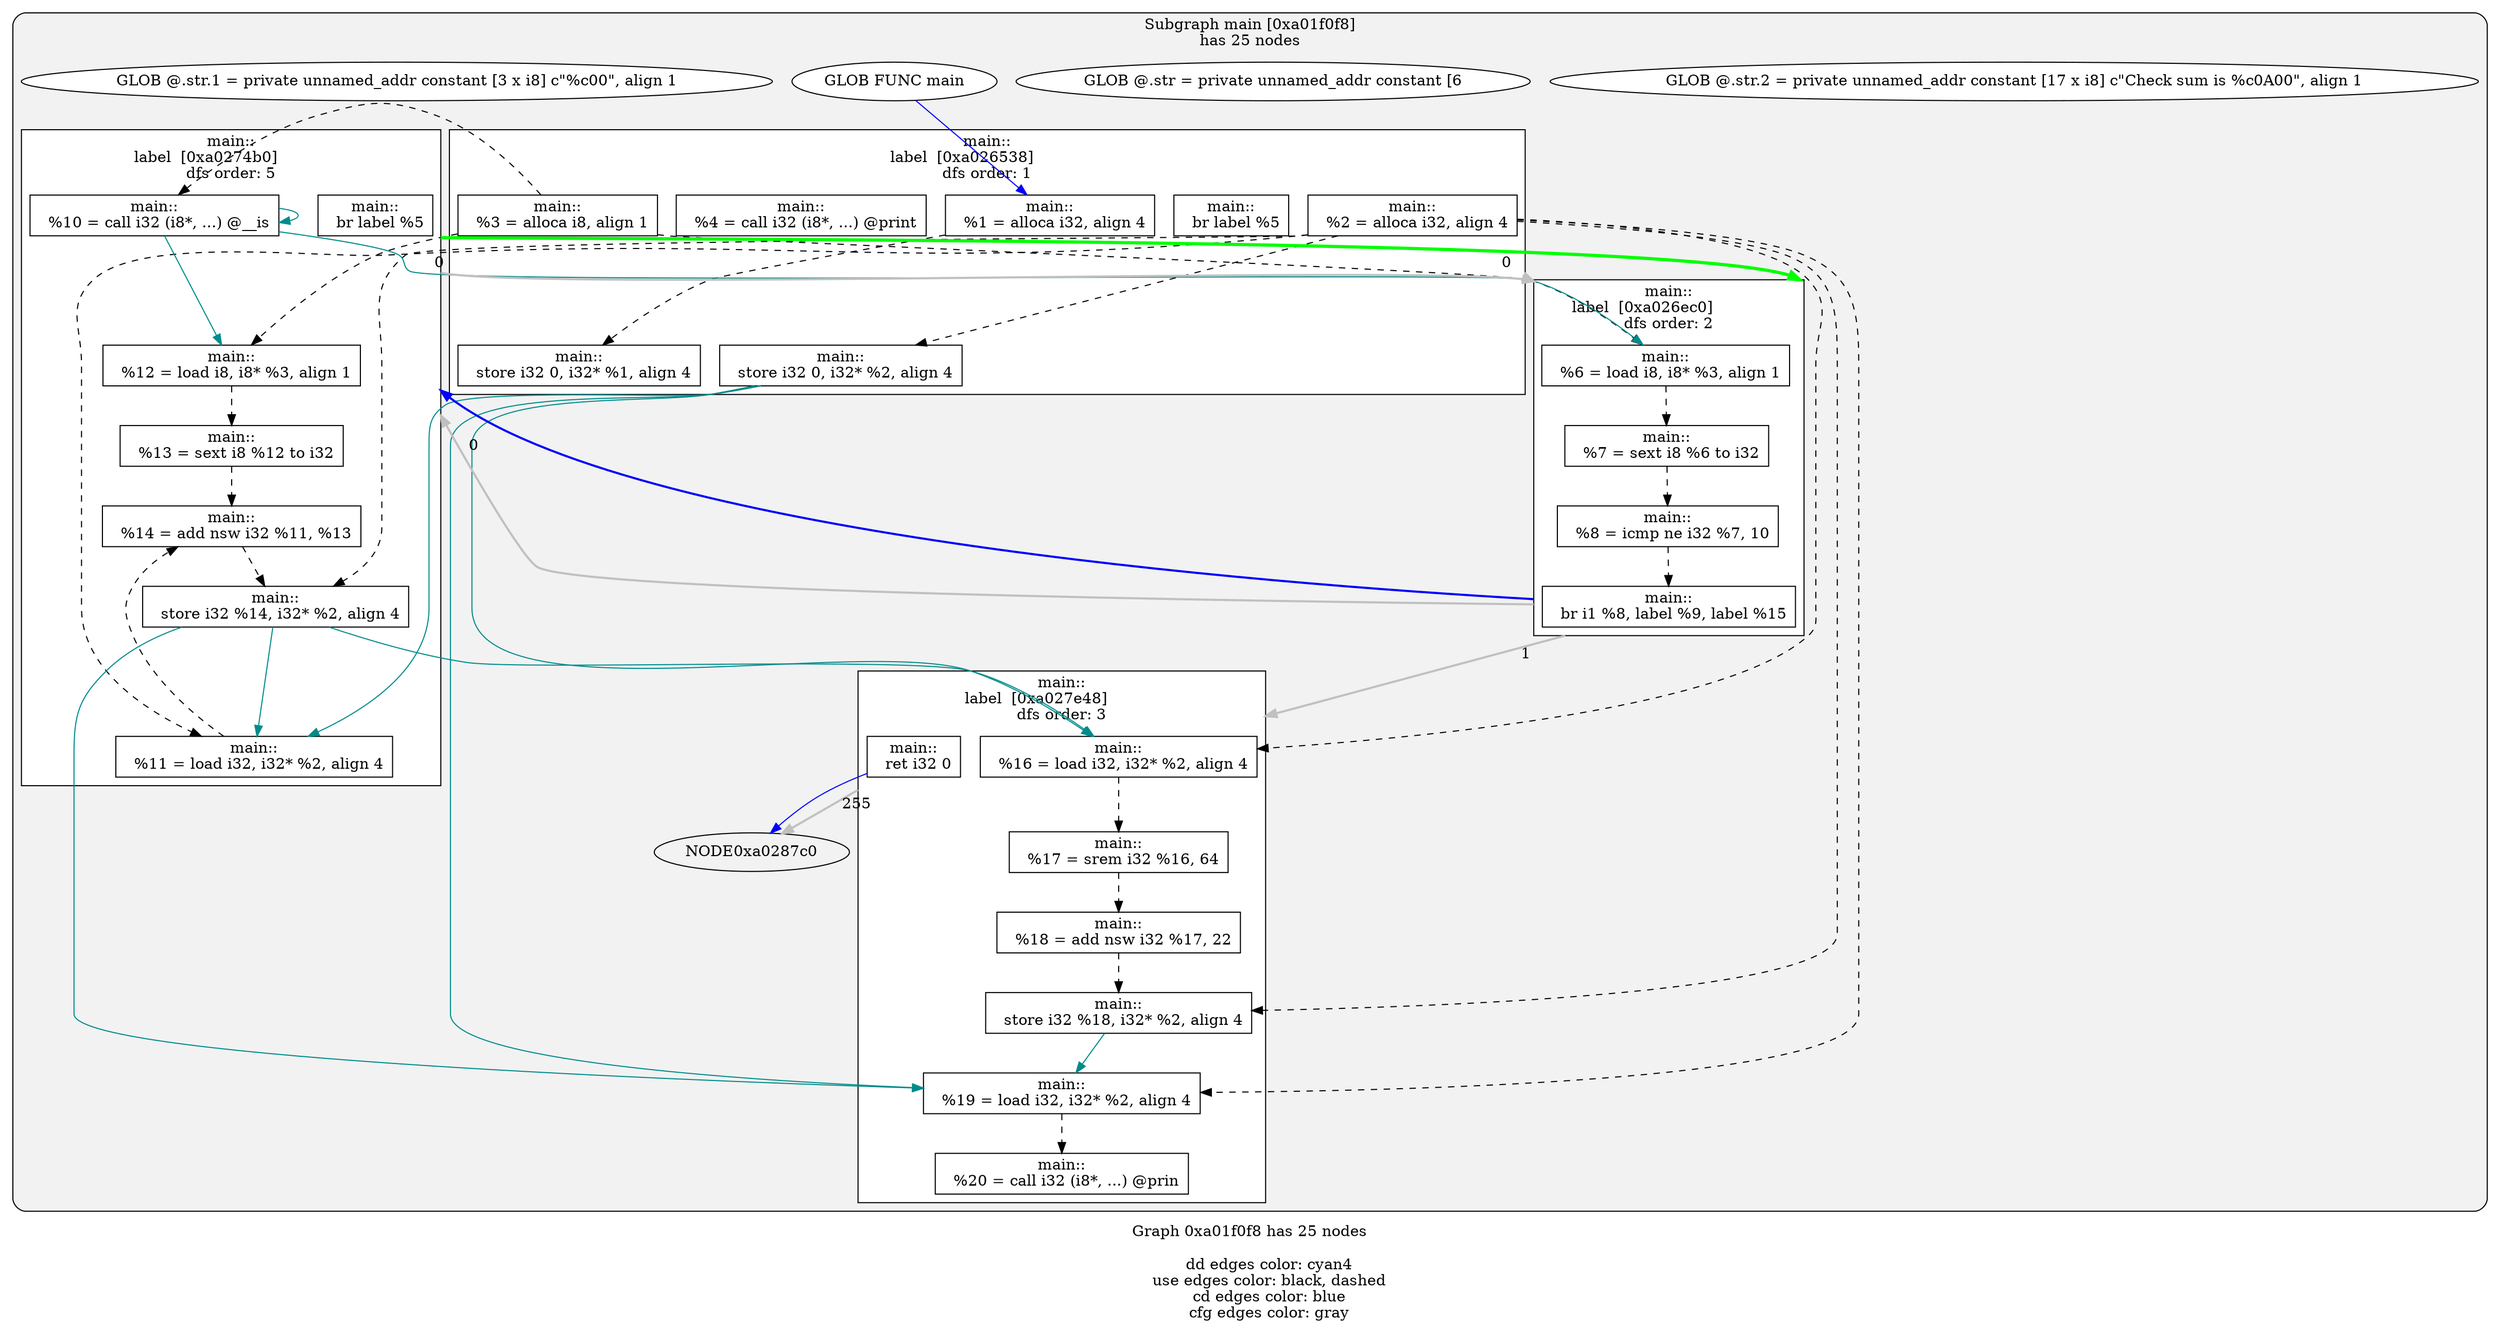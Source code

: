 digraph "DependenceGraph" {
	compound=true label="Graph 0xa01f0f8 has 25 nodes\n
	dd edges color: cyan4
	use edges color: black, dashed
	cd edges color: blue
	cfg edges color: gray"

	/* subgraph 0xa01f0f8 nodes */
	subgraph cluster_0xa01f0f8 {
		style="filled, rounded" fillcolor=gray95
		label="Subgraph main [0xa01f0f8]\nhas 25 nodes
"
		/* Basic Block main::
label  [0xa026538] */
		subgraph cluster_bb_0xa026538 {
			style=filled fillcolor=white
			label="main::
label  [0xa026538]		\ndfs order: 1"
			NODE0xa026648 [shape=rect label="0xa01bbe4"]
			NODE0xa026768 [shape=rect label="0xa02219c"]
			NODE0xa026898 [shape=rect label="0xa01f994"]
			NODE0xa0269c8 [shape=rect label="0xa020140"]
			NODE0xa026af8 [shape=rect label="0xa020180"]
			NODE0xa026c28 [shape=rect label="0xa0201c0"]
			NODE0xa026d70 [shape=rect label="0xa0201fc"]
		} /* cluster_bb_0xa026538 */

		/* Basic Block main::
label  [0xa026ec0] */
		subgraph cluster_bb_0xa026ec0 {
			style=filled fillcolor=white
			label="main::
label  [0xa026ec0]		\ndfs order: 2"
			NODE0xa026fd0 [shape=rect label="0xa02022c"]
			NODE0xa027100 [shape=rect label="0xa020264"]
			NODE0xa027230 [shape=rect label="0xa0202a0"]
			NODE0xa027360 [shape=rect label="0xa0202ec"]
		} /* cluster_bb_0xa026ec0 */

		/* Basic Block main::
label  [0xa0274b0] */
		subgraph cluster_bb_0xa0274b0 {
			style=filled fillcolor=white
			label="main::
label  [0xa0274b0]		\ndfs order: 5"
			NODE0xa0275c0 [shape=rect label="0xa020334"]
			NODE0xa027708 [shape=rect label="0xa02036c"]
			NODE0xa027838 [shape=rect label="0xa0203a4"]
			NODE0xa027968 [shape=rect label="0xa0203dc"]
			NODE0xa027a98 [shape=rect label="0xa020418"]
			NODE0xa027bc8 [shape=rect label="0xa020458"]
			NODE0xa027cf8 [shape=rect label="0xa02048c"]
		} /* cluster_bb_0xa0274b0 */

		/* Basic Block main::
label  [0xa027e48] */
		subgraph cluster_bb_0xa027e48 {
			style=filled fillcolor=white
			label="main::
label  [0xa027e48]		\ndfs order: 3"
			NODE0xa027f58 [shape=rect label="0xa0204bc"]
			NODE0xa028088 [shape=rect label="0xa020500"]
			NODE0xa0281b8 [shape=rect label="0xa020540"]
			NODE0xa0282e8 [shape=rect label="0xa01f9d8"]
			NODE0xa028418 [shape=rect label="0xa01f914"]
			NODE0xa028548 [shape=rect label="0xa01fc7c"]
			NODE0xa028690 [shape=rect label="0xa01fcb4"]
		} /* cluster_bb_0xa027e48 */

	NODE0xa026d70 -> NODE0xa026fd0 [penwidth=2 label="0"  ltail=cluster_bb_0xa026538  lhead=cluster_bb_0xa026ec0  color="gray"]
	NODE0xa027360 -> NODE0xa0275c0 [penwidth=2 label="0"  ltail=cluster_bb_0xa026ec0  lhead=cluster_bb_0xa0274b0  color="gray"]
	NODE0xa027360 -> NODE0xa027f58 [penwidth=2 label="1"  ltail=cluster_bb_0xa026ec0  lhead=cluster_bb_0xa027e48  color="gray"]
	NODE0xa027360 -> NODE0xa0275c0 [penwidth=2 color=blue  ltail=cluster_bb_0xa026ec0  lhead=cluster_bb_0xa0274b0]
	NODE0xa027cf8 -> NODE0xa026fd0 [penwidth=2 label="0"  ltail=cluster_bb_0xa0274b0  lhead=cluster_bb_0xa026ec0  color="gray"]
	/* post-dominance frontiers */
NODE0xa0275c0 -> NODE0xa027360 [penwidth=3 color=green  ltail=cluster_bb_0xa0274b0  lhead=cluster_bb_0xa026ec0 constraint=false]
	NODE0xa028690 -> NODE0xa0287c0 [penwidth=2 label="255"  ltail=cluster_bb_0xa027e48  lhead=cluster_bb_0xa0288c0  color="gray"]
		NODE0xa026648 [label="main::
  %1 = alloca i32, align 4" style=filled fillcolor=white]
		/* -- node 0xa01bbe4
		 * ------------------------------------------- */
		/* DD edges */
		/* USE edges */
		NODE0xa026648 -> NODE0xa0269c8 [color="black" rank=max style="dashed"]
		/* CD edges */
		/* ID edges */
		NODE0xa028418 [label="main::
  %19 = load i32, i32* %2, align 4" style=filled fillcolor=white]
		/* -- node 0xa01f914
		 * ------------------------------------------- */
		/* DD edges */
		/* USE edges */
		NODE0xa028418 -> NODE0xa028548 [color="black" rank=max style="dashed"]
		/* CD edges */
		/* ID edges */
		NODE0xa026898 [label="main::
  %3 = alloca i8, align 1" style=filled fillcolor=white]
		/* -- node 0xa01f994
		 * ------------------------------------------- */
		/* DD edges */
		/* USE edges */
		NODE0xa026898 -> NODE0xa026fd0 [color="black" rank=max style="dashed"]
		NODE0xa026898 -> NODE0xa0275c0 [color="black" rank=max style="dashed"]
		NODE0xa026898 -> NODE0xa027838 [color="black" rank=max style="dashed"]
		/* CD edges */
		/* ID edges */
		NODE0xa0282e8 [label="main::
  store i32 %18, i32* %2, align 4" style=filled fillcolor=white]
		/* -- node 0xa01f9d8
		 * ------------------------------------------- */
		/* DD edges */
		NODE0xa0282e8 -> NODE0xa028418 [color="cyan4" rank=max]
		/* USE edges */
		/* CD edges */
		/* ID edges */
		NODE0xa028548 [label="main::
  %20 = call i32 (i8*, ...) @prin" style=filled fillcolor=white]
		/* -- node 0xa01fc7c
		 * ------------------------------------------- */
		/* DD edges */
		/* USE edges */
		/* CD edges */
		/* ID edges */
		NODE0xa028690 [label="main::
  ret i32 0" style=filled fillcolor=white]
		/* -- node 0xa01fcb4
		 * ------------------------------------------- */
		/* DD edges */
		/* USE edges */
		/* CD edges */
		NODE0xa028690 -> NODE0xa0287c0 [color="blue"]
		/* ID edges */
		NODE0xa0269c8 [label="main::
  store i32 0, i32* %1, align 4" style=filled fillcolor=white]
		/* -- node 0xa020140
		 * ------------------------------------------- */
		/* DD edges */
		/* USE edges */
		/* CD edges */
		/* ID edges */
		NODE0xa026af8 [label="main::
  store i32 0, i32* %2, align 4" style=filled fillcolor=white]
		/* -- node 0xa020180
		 * ------------------------------------------- */
		/* DD edges */
		NODE0xa026af8 -> NODE0xa027708 [color="cyan4" rank=max]
		NODE0xa026af8 -> NODE0xa027f58 [color="cyan4" rank=max]
		NODE0xa026af8 -> NODE0xa028418 [color="cyan4" rank=max]
		/* USE edges */
		/* CD edges */
		/* ID edges */
		NODE0xa026c28 [label="main::
  %4 = call i32 (i8*, ...) @print" style=filled fillcolor=white]
		/* -- node 0xa0201c0
		 * ------------------------------------------- */
		/* DD edges */
		/* USE edges */
		/* CD edges */
		/* ID edges */
		NODE0xa026d70 [label="main::
  br label %5" style=filled fillcolor=white]
		/* -- node 0xa0201fc
		 * ------------------------------------------- */
		/* DD edges */
		/* USE edges */
		/* CD edges */
		/* ID edges */
		NODE0xa026fd0 [label="main::
  %6 = load i8, i8* %3, align 1" style=filled fillcolor=white]
		/* -- node 0xa02022c
		 * ------------------------------------------- */
		/* DD edges */
		/* USE edges */
		NODE0xa026fd0 -> NODE0xa027100 [color="black" rank=max style="dashed"]
		/* CD edges */
		/* ID edges */
		NODE0xa027100 [label="main::
  %7 = sext i8 %6 to i32" style=filled fillcolor=white]
		/* -- node 0xa020264
		 * ------------------------------------------- */
		/* DD edges */
		/* USE edges */
		NODE0xa027100 -> NODE0xa027230 [color="black" rank=max style="dashed"]
		/* CD edges */
		/* ID edges */
		NODE0xa027230 [label="main::
  %8 = icmp ne i32 %7, 10" style=filled fillcolor=white]
		/* -- node 0xa0202a0
		 * ------------------------------------------- */
		/* DD edges */
		/* USE edges */
		NODE0xa027230 -> NODE0xa027360 [color="black" rank=max style="dashed"]
		/* CD edges */
		/* ID edges */
		NODE0xa027360 [label="main::
  br i1 %8, label %9, label %15" style=filled fillcolor=white]
		/* -- node 0xa0202ec
		 * ------------------------------------------- */
		/* DD edges */
		/* USE edges */
		/* CD edges */
		/* ID edges */
		NODE0xa0275c0 [label="main::
  %10 = call i32 (i8*, ...) @__is" style=filled fillcolor=white]
		/* -- node 0xa020334
		 * ------------------------------------------- */
		/* DD edges */
		NODE0xa0275c0 -> NODE0xa026fd0 [color="cyan4" rank=max]
		NODE0xa0275c0 -> NODE0xa0275c0 [color="cyan4" rank=max]
		NODE0xa0275c0 -> NODE0xa027838 [color="cyan4" rank=max]
		/* USE edges */
		/* CD edges */
		/* ID edges */
		NODE0xa027708 [label="main::
  %11 = load i32, i32* %2, align 4" style=filled fillcolor=white]
		/* -- node 0xa02036c
		 * ------------------------------------------- */
		/* DD edges */
		/* USE edges */
		NODE0xa027708 -> NODE0xa027a98 [color="black" rank=max style="dashed"]
		/* CD edges */
		/* ID edges */
		NODE0xa027838 [label="main::
  %12 = load i8, i8* %3, align 1" style=filled fillcolor=white]
		/* -- node 0xa0203a4
		 * ------------------------------------------- */
		/* DD edges */
		/* USE edges */
		NODE0xa027838 -> NODE0xa027968 [color="black" rank=max style="dashed"]
		/* CD edges */
		/* ID edges */
		NODE0xa027968 [label="main::
  %13 = sext i8 %12 to i32" style=filled fillcolor=white]
		/* -- node 0xa0203dc
		 * ------------------------------------------- */
		/* DD edges */
		/* USE edges */
		NODE0xa027968 -> NODE0xa027a98 [color="black" rank=max style="dashed"]
		/* CD edges */
		/* ID edges */
		NODE0xa027a98 [label="main::
  %14 = add nsw i32 %11, %13" style=filled fillcolor=white]
		/* -- node 0xa020418
		 * ------------------------------------------- */
		/* DD edges */
		/* USE edges */
		NODE0xa027a98 -> NODE0xa027bc8 [color="black" rank=max style="dashed"]
		/* CD edges */
		/* ID edges */
		NODE0xa027bc8 [label="main::
  store i32 %14, i32* %2, align 4" style=filled fillcolor=white]
		/* -- node 0xa020458
		 * ------------------------------------------- */
		/* DD edges */
		NODE0xa027bc8 -> NODE0xa027708 [color="cyan4" rank=max]
		NODE0xa027bc8 -> NODE0xa027f58 [color="cyan4" rank=max]
		NODE0xa027bc8 -> NODE0xa028418 [color="cyan4" rank=max]
		/* USE edges */
		/* CD edges */
		/* ID edges */
		NODE0xa027cf8 [label="main::
  br label %5" style=filled fillcolor=white]
		/* -- node 0xa02048c
		 * ------------------------------------------- */
		/* DD edges */
		/* USE edges */
		/* CD edges */
		/* ID edges */
		NODE0xa027f58 [label="main::
  %16 = load i32, i32* %2, align 4" style=filled fillcolor=white]
		/* -- node 0xa0204bc
		 * ------------------------------------------- */
		/* DD edges */
		/* USE edges */
		NODE0xa027f58 -> NODE0xa028088 [color="black" rank=max style="dashed"]
		/* CD edges */
		/* ID edges */
		NODE0xa028088 [label="main::
  %17 = srem i32 %16, 64" style=filled fillcolor=white]
		/* -- node 0xa020500
		 * ------------------------------------------- */
		/* DD edges */
		/* USE edges */
		NODE0xa028088 -> NODE0xa0281b8 [color="black" rank=max style="dashed"]
		/* CD edges */
		/* ID edges */
		NODE0xa0281b8 [label="main::
  %18 = add nsw i32 %17, 22" style=filled fillcolor=white]
		/* -- node 0xa020540
		 * ------------------------------------------- */
		/* DD edges */
		/* USE edges */
		NODE0xa0281b8 -> NODE0xa0282e8 [color="black" rank=max style="dashed"]
		/* CD edges */
		/* ID edges */
		NODE0xa026768 [label="main::
  %2 = alloca i32, align 4" style=filled fillcolor=white]
		/* -- node 0xa02219c
		 * ------------------------------------------- */
		/* DD edges */
		/* USE edges */
		NODE0xa026768 -> NODE0xa026af8 [color="black" rank=max style="dashed"]
		NODE0xa026768 -> NODE0xa027708 [color="black" rank=max style="dashed"]
		NODE0xa026768 -> NODE0xa027bc8 [color="black" rank=max style="dashed"]
		NODE0xa026768 -> NODE0xa027f58 [color="black" rank=max style="dashed"]
		NODE0xa026768 -> NODE0xa0282e8 [color="black" rank=max style="dashed"]
		NODE0xa026768 -> NODE0xa028418 [color="black" rank=max style="dashed"]
		/* CD edges */
		/* ID edges */
		NODE0xa026338 [label="GLOB @.str.2 = private unnamed_addr constant [17 x i8] c\"Check sum is %c\0A\00\", align 1" style=filled fillcolor=white]
		/* -- node 0xa01ba8c
		 * ------------------------------------------- */
		/* DD edges */
		/* USE edges */
		/* CD edges */
		/* ID edges */
		NODE0xa026138 [label="GLOB @.str = private unnamed_addr constant [6" style=filled fillcolor=white]
		/* -- node 0xa01bb34
		 * ------------------------------------------- */
		/* DD edges */
		/* USE edges */
		/* CD edges */
		/* ID edges */
		NODE0xa026438 [label="GLOB FUNC main" style=filled fillcolor=white]
		/* -- node 0xa01bb8c
		 * ------------------------------------------- */
		/* DD edges */
		/* USE edges */
		/* CD edges */
		NODE0xa026438 -> NODE0xa026648 [color="blue"]
		/* ID edges */
		NODE0xa026238 [label="GLOB @.str.1 = private unnamed_addr constant [3 x i8] c\"%c\00\", align 1" style=filled fillcolor=white]
		/* -- node 0xa01bfb4
		 * ------------------------------------------- */
		/* DD edges */
		/* USE edges */
		/* CD edges */
		/* ID edges */
	}
}
